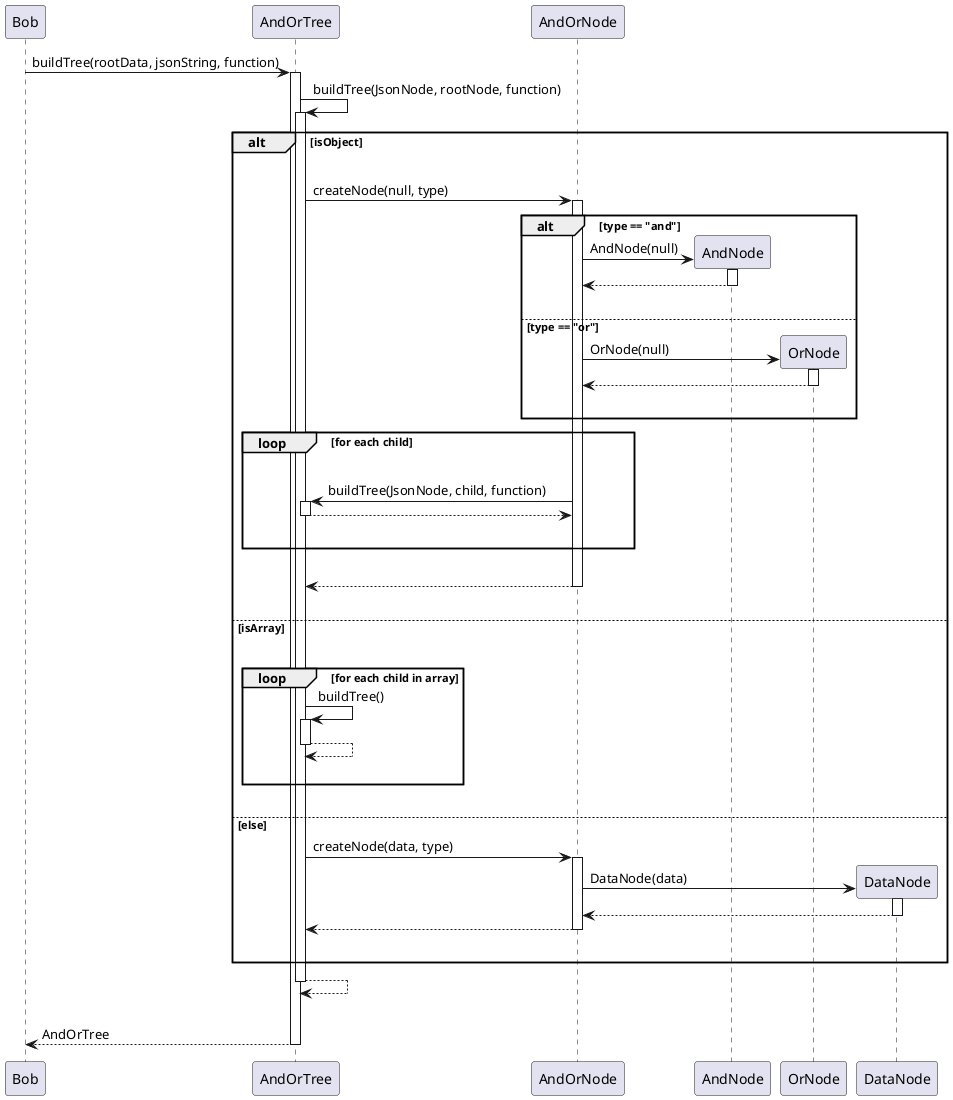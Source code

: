 @startuml
autoactivate on

Bob -> AndOrTree : buildTree(rootData, jsonString, function)

AndOrTree -> AndOrTree : buildTree(JsonNode, rootNode, function)


alt isObject

    |||

    AndOrTree -> AndOrNode : createNode(null, type)

        alt type == "and"

            create AndNode
            AndOrNode -> AndNode : AndNode(null)
            return
            |||

        else type == "or"

            create OrNode
            AndOrNode -> OrNode : OrNode(null)
            return
            |||

        end

        loop for each child
            |||
            AndOrNode -> AndOrTree : buildTree(JsonNode, child, function)
            return
            |||
        end

        |||
        return
        |||


else isArray

    |||
    loop for each child in array
        AndOrTree -> AndOrTree : buildTree()
    return
    |||
    end
    |||

else else

    AndOrTree -> AndOrNode : createNode(data, type)
    create DataNode
    AndOrNode -> DataNode : DataNode(data)
    return
    return
    |||

end
return
|||
return AndOrTree
@enduml
